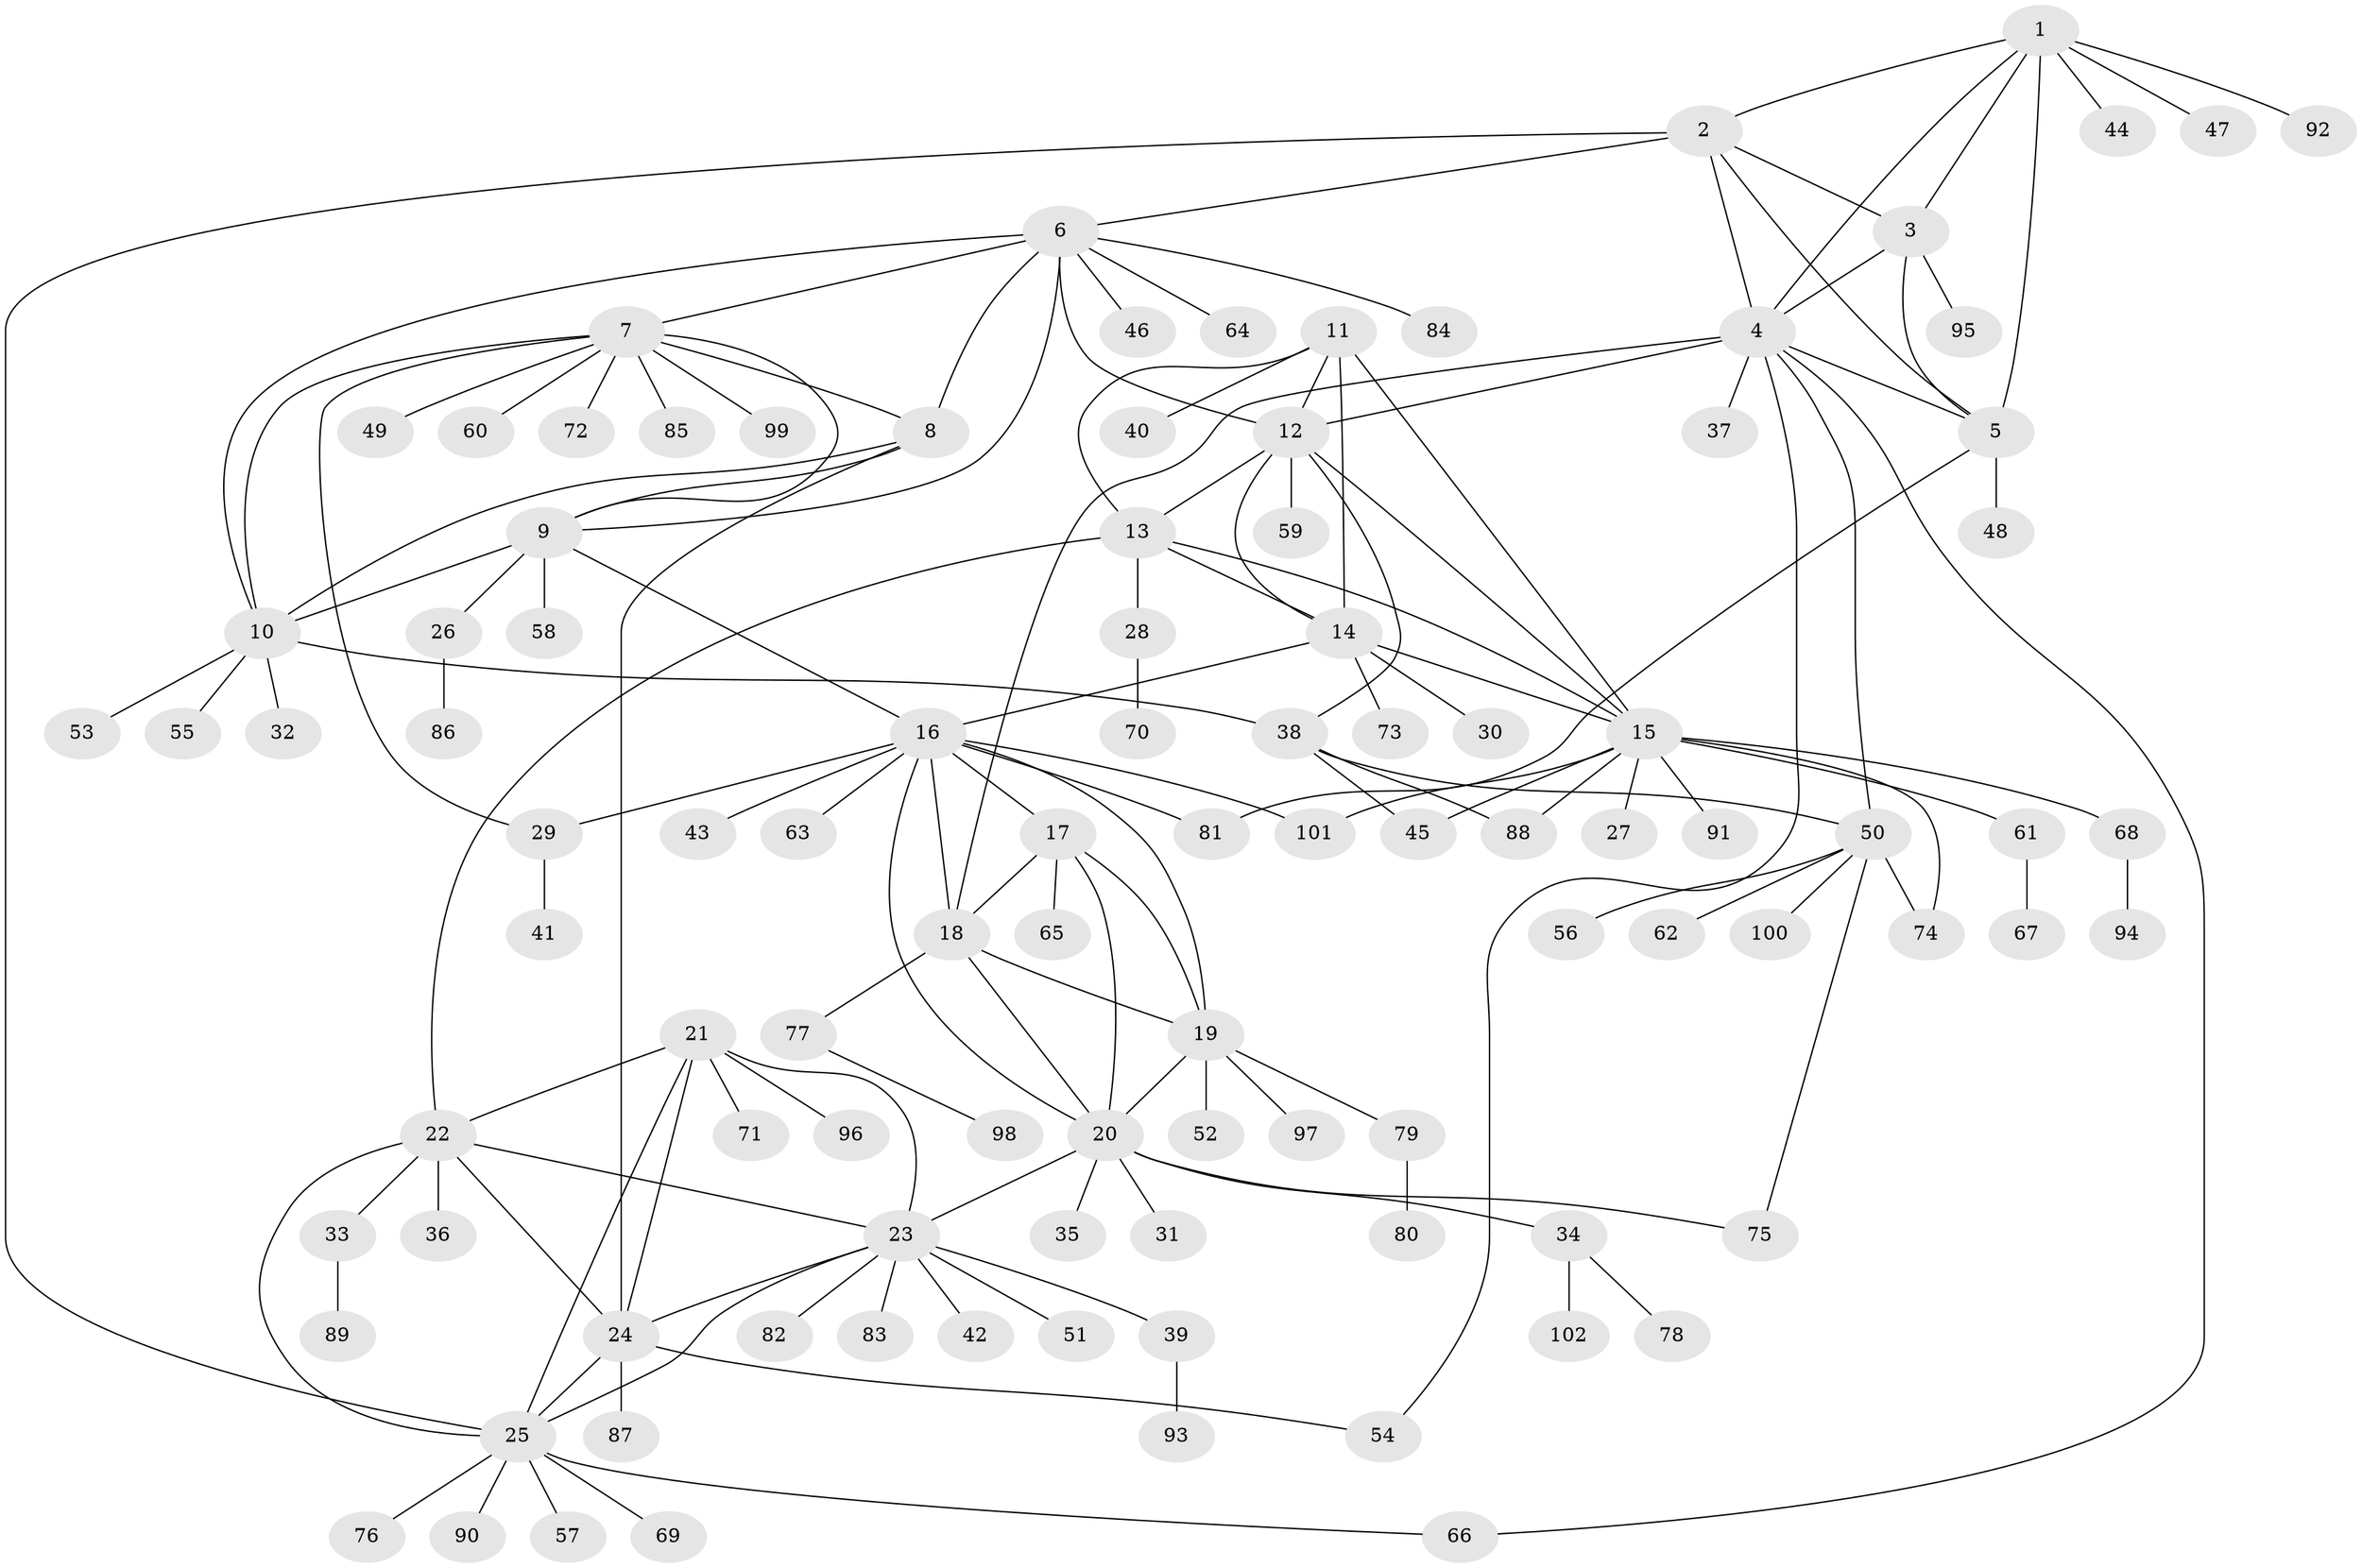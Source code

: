 // coarse degree distribution, {1: 0.41935483870967744, 5: 0.1935483870967742, 3: 0.0967741935483871, 4: 0.06451612903225806, 7: 0.06451612903225806, 8: 0.03225806451612903, 2: 0.0967741935483871, 6: 0.03225806451612903}
// Generated by graph-tools (version 1.1) at 2025/37/03/04/25 23:37:34]
// undirected, 102 vertices, 148 edges
graph export_dot {
  node [color=gray90,style=filled];
  1;
  2;
  3;
  4;
  5;
  6;
  7;
  8;
  9;
  10;
  11;
  12;
  13;
  14;
  15;
  16;
  17;
  18;
  19;
  20;
  21;
  22;
  23;
  24;
  25;
  26;
  27;
  28;
  29;
  30;
  31;
  32;
  33;
  34;
  35;
  36;
  37;
  38;
  39;
  40;
  41;
  42;
  43;
  44;
  45;
  46;
  47;
  48;
  49;
  50;
  51;
  52;
  53;
  54;
  55;
  56;
  57;
  58;
  59;
  60;
  61;
  62;
  63;
  64;
  65;
  66;
  67;
  68;
  69;
  70;
  71;
  72;
  73;
  74;
  75;
  76;
  77;
  78;
  79;
  80;
  81;
  82;
  83;
  84;
  85;
  86;
  87;
  88;
  89;
  90;
  91;
  92;
  93;
  94;
  95;
  96;
  97;
  98;
  99;
  100;
  101;
  102;
  1 -- 2;
  1 -- 3;
  1 -- 4;
  1 -- 5;
  1 -- 44;
  1 -- 47;
  1 -- 92;
  2 -- 3;
  2 -- 4;
  2 -- 5;
  2 -- 6;
  2 -- 25;
  3 -- 4;
  3 -- 5;
  3 -- 95;
  4 -- 5;
  4 -- 12;
  4 -- 18;
  4 -- 37;
  4 -- 50;
  4 -- 54;
  4 -- 66;
  5 -- 48;
  5 -- 81;
  6 -- 7;
  6 -- 8;
  6 -- 9;
  6 -- 10;
  6 -- 12;
  6 -- 46;
  6 -- 64;
  6 -- 84;
  7 -- 8;
  7 -- 9;
  7 -- 10;
  7 -- 29;
  7 -- 49;
  7 -- 60;
  7 -- 72;
  7 -- 85;
  7 -- 99;
  8 -- 9;
  8 -- 10;
  8 -- 24;
  9 -- 10;
  9 -- 16;
  9 -- 26;
  9 -- 58;
  10 -- 32;
  10 -- 38;
  10 -- 53;
  10 -- 55;
  11 -- 12;
  11 -- 13;
  11 -- 14;
  11 -- 15;
  11 -- 40;
  12 -- 13;
  12 -- 14;
  12 -- 15;
  12 -- 38;
  12 -- 59;
  13 -- 14;
  13 -- 15;
  13 -- 22;
  13 -- 28;
  14 -- 15;
  14 -- 16;
  14 -- 30;
  14 -- 73;
  15 -- 27;
  15 -- 45;
  15 -- 61;
  15 -- 68;
  15 -- 74;
  15 -- 88;
  15 -- 91;
  15 -- 101;
  16 -- 17;
  16 -- 18;
  16 -- 19;
  16 -- 20;
  16 -- 29;
  16 -- 43;
  16 -- 63;
  16 -- 81;
  16 -- 101;
  17 -- 18;
  17 -- 19;
  17 -- 20;
  17 -- 65;
  18 -- 19;
  18 -- 20;
  18 -- 77;
  19 -- 20;
  19 -- 52;
  19 -- 79;
  19 -- 97;
  20 -- 23;
  20 -- 31;
  20 -- 34;
  20 -- 35;
  20 -- 75;
  21 -- 22;
  21 -- 23;
  21 -- 24;
  21 -- 25;
  21 -- 71;
  21 -- 96;
  22 -- 23;
  22 -- 24;
  22 -- 25;
  22 -- 33;
  22 -- 36;
  23 -- 24;
  23 -- 25;
  23 -- 39;
  23 -- 42;
  23 -- 51;
  23 -- 82;
  23 -- 83;
  24 -- 25;
  24 -- 54;
  24 -- 87;
  25 -- 57;
  25 -- 66;
  25 -- 69;
  25 -- 76;
  25 -- 90;
  26 -- 86;
  28 -- 70;
  29 -- 41;
  33 -- 89;
  34 -- 78;
  34 -- 102;
  38 -- 45;
  38 -- 50;
  38 -- 88;
  39 -- 93;
  50 -- 56;
  50 -- 62;
  50 -- 74;
  50 -- 75;
  50 -- 100;
  61 -- 67;
  68 -- 94;
  77 -- 98;
  79 -- 80;
}
